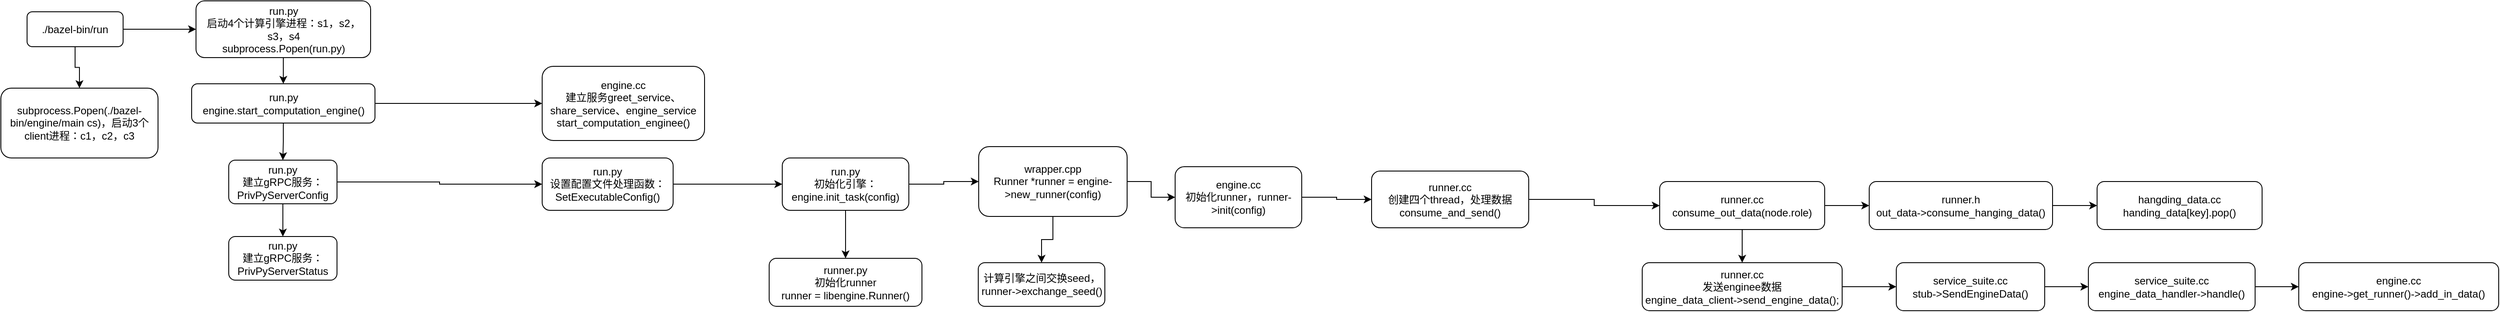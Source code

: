 <mxfile version="10.6.0" type="github"><diagram id="bzZ6AEbOESbryOhf7otm" name="Page-1"><mxGraphModel dx="965" dy="1760" grid="1" gridSize="10" guides="1" tooltips="1" connect="1" arrows="1" fold="1" page="1" pageScale="1" pageWidth="827" pageHeight="1169" math="0" shadow="0"><root><mxCell id="0"/><mxCell id="1" parent="0"/><mxCell id="yb6TzpeK1v6G_qk7ZO7s-3" value="" style="edgeStyle=orthogonalEdgeStyle;rounded=0;orthogonalLoop=1;jettySize=auto;html=1;" edge="1" parent="1" source="yb6TzpeK1v6G_qk7ZO7s-1" target="yb6TzpeK1v6G_qk7ZO7s-2"><mxGeometry relative="1" as="geometry"/></mxCell><mxCell id="yb6TzpeK1v6G_qk7ZO7s-5" value="" style="edgeStyle=orthogonalEdgeStyle;rounded=0;orthogonalLoop=1;jettySize=auto;html=1;" edge="1" parent="1" source="yb6TzpeK1v6G_qk7ZO7s-1" target="yb6TzpeK1v6G_qk7ZO7s-4"><mxGeometry relative="1" as="geometry"/></mxCell><mxCell id="yb6TzpeK1v6G_qk7ZO7s-1" value="./bazel-bin/run" style="shape=ext;rounded=1;html=1;whiteSpace=wrap;" vertex="1" parent="1"><mxGeometry x="120" y="-7.5" width="110" height="40" as="geometry"/></mxCell><mxCell id="yb6TzpeK1v6G_qk7ZO7s-4" value="&lt;span lang=&quot;EN-US&quot;&gt;subprocess.Popen(./bazel-bin/engine/main cs)，启动3个client进程：c1，c2，c3&lt;br&gt;&lt;/span&gt;" style="shape=ext;rounded=1;html=1;whiteSpace=wrap;" vertex="1" parent="1"><mxGeometry x="90" y="80" width="180" height="80" as="geometry"/></mxCell><mxCell id="yb6TzpeK1v6G_qk7ZO7s-45" value="" style="edgeStyle=orthogonalEdgeStyle;rounded=0;orthogonalLoop=1;jettySize=auto;html=1;entryX=0.5;entryY=0;entryDx=0;entryDy=0;" edge="1" parent="1" source="yb6TzpeK1v6G_qk7ZO7s-2" target="yb6TzpeK1v6G_qk7ZO7s-6"><mxGeometry relative="1" as="geometry"><mxPoint x="393" y="242.5" as="targetPoint"/></mxGeometry></mxCell><mxCell id="yb6TzpeK1v6G_qk7ZO7s-2" value="run.py&lt;br&gt;启动4个计算引擎进程：s1，s2，s3，s4&lt;br&gt;subprocess.Popen(run.py)&lt;br&gt;" style="shape=ext;rounded=1;html=1;whiteSpace=wrap;" vertex="1" parent="1"><mxGeometry x="313.5" y="-20" width="200" height="65" as="geometry"/></mxCell><mxCell id="yb6TzpeK1v6G_qk7ZO7s-47" value="" style="edgeStyle=orthogonalEdgeStyle;rounded=0;orthogonalLoop=1;jettySize=auto;html=1;" edge="1" parent="1" source="yb6TzpeK1v6G_qk7ZO7s-6" target="yb6TzpeK1v6G_qk7ZO7s-46"><mxGeometry relative="1" as="geometry"/></mxCell><mxCell id="yb6TzpeK1v6G_qk7ZO7s-48" value="" style="edgeStyle=orthogonalEdgeStyle;rounded=0;orthogonalLoop=1;jettySize=auto;html=1;" edge="1" parent="1" source="yb6TzpeK1v6G_qk7ZO7s-6" target="yb6TzpeK1v6G_qk7ZO7s-8"><mxGeometry relative="1" as="geometry"/></mxCell><mxCell id="yb6TzpeK1v6G_qk7ZO7s-6" value="run.py&lt;br&gt;engine.start_computation_engine()&lt;br&gt;" style="shape=ext;rounded=1;html=1;whiteSpace=wrap;" vertex="1" parent="1"><mxGeometry x="308.5" y="75" width="210" height="45" as="geometry"/></mxCell><mxCell id="yb6TzpeK1v6G_qk7ZO7s-46" value="engine.cc&lt;br&gt;建立服务greet_service、share_service、engine_service&lt;br&gt;start_computation_enginee()&lt;br&gt;" style="shape=ext;rounded=1;html=1;whiteSpace=wrap;" vertex="1" parent="1"><mxGeometry x="710" y="55" width="186" height="85" as="geometry"/></mxCell><mxCell id="yb6TzpeK1v6G_qk7ZO7s-11" value="" style="edgeStyle=orthogonalEdgeStyle;rounded=0;orthogonalLoop=1;jettySize=auto;html=1;" edge="1" parent="1" source="yb6TzpeK1v6G_qk7ZO7s-8" target="yb6TzpeK1v6G_qk7ZO7s-10"><mxGeometry relative="1" as="geometry"/></mxCell><mxCell id="yb6TzpeK1v6G_qk7ZO7s-13" value="" style="edgeStyle=orthogonalEdgeStyle;rounded=0;orthogonalLoop=1;jettySize=auto;html=1;" edge="1" parent="1" source="yb6TzpeK1v6G_qk7ZO7s-8" target="yb6TzpeK1v6G_qk7ZO7s-12"><mxGeometry relative="1" as="geometry"/></mxCell><mxCell id="yb6TzpeK1v6G_qk7ZO7s-8" value="run.py&lt;br&gt;建立gRPC服务：&lt;span&gt;PrivPyServerConfig&lt;/span&gt;" style="shape=ext;rounded=1;html=1;whiteSpace=wrap;" vertex="1" parent="1"><mxGeometry x="351" y="162.5" width="124" height="50" as="geometry"/></mxCell><mxCell id="yb6TzpeK1v6G_qk7ZO7s-15" value="" style="edgeStyle=orthogonalEdgeStyle;rounded=0;orthogonalLoop=1;jettySize=auto;html=1;" edge="1" parent="1" source="yb6TzpeK1v6G_qk7ZO7s-12" target="yb6TzpeK1v6G_qk7ZO7s-14"><mxGeometry relative="1" as="geometry"/></mxCell><mxCell id="yb6TzpeK1v6G_qk7ZO7s-12" value="&lt;span lang=&quot;EN-US&quot;&gt;run.py&lt;br&gt;设置配置文件处理函数：SetExecutableConfig()&lt;/span&gt;&lt;br&gt;" style="shape=ext;rounded=1;html=1;whiteSpace=wrap;" vertex="1" parent="1"><mxGeometry x="710" y="160" width="150" height="60" as="geometry"/></mxCell><mxCell id="yb6TzpeK1v6G_qk7ZO7s-17" value="" style="edgeStyle=orthogonalEdgeStyle;rounded=0;orthogonalLoop=1;jettySize=auto;html=1;" edge="1" parent="1" source="yb6TzpeK1v6G_qk7ZO7s-14" target="yb6TzpeK1v6G_qk7ZO7s-16"><mxGeometry relative="1" as="geometry"/></mxCell><mxCell id="yb6TzpeK1v6G_qk7ZO7s-19" value="" style="edgeStyle=orthogonalEdgeStyle;rounded=0;orthogonalLoop=1;jettySize=auto;html=1;" edge="1" parent="1" source="yb6TzpeK1v6G_qk7ZO7s-14" target="yb6TzpeK1v6G_qk7ZO7s-18"><mxGeometry relative="1" as="geometry"/></mxCell><mxCell id="yb6TzpeK1v6G_qk7ZO7s-14" value="&lt;span lang=&quot;EN-US&quot;&gt;run.py&lt;br&gt;初始化引擎：engine.init_task(config)&lt;/span&gt;&lt;br&gt;" style="shape=ext;rounded=1;html=1;whiteSpace=wrap;" vertex="1" parent="1"><mxGeometry x="985" y="160" width="145" height="60" as="geometry"/></mxCell><mxCell id="yb6TzpeK1v6G_qk7ZO7s-21" value="" style="edgeStyle=orthogonalEdgeStyle;rounded=0;orthogonalLoop=1;jettySize=auto;html=1;" edge="1" parent="1" source="yb6TzpeK1v6G_qk7ZO7s-18" target="yb6TzpeK1v6G_qk7ZO7s-20"><mxGeometry relative="1" as="geometry"/></mxCell><mxCell id="yb6TzpeK1v6G_qk7ZO7s-23" value="" style="edgeStyle=orthogonalEdgeStyle;rounded=0;orthogonalLoop=1;jettySize=auto;html=1;" edge="1" parent="1" source="yb6TzpeK1v6G_qk7ZO7s-18" target="yb6TzpeK1v6G_qk7ZO7s-22"><mxGeometry relative="1" as="geometry"/></mxCell><mxCell id="yb6TzpeK1v6G_qk7ZO7s-18" value="wrapper.cpp&lt;br&gt;&lt;span lang=&quot;EN-US&quot;&gt;Runner *runner = engine-&amp;gt;new_runner(config)&lt;/span&gt;" style="shape=ext;rounded=1;html=1;whiteSpace=wrap;" vertex="1" parent="1"><mxGeometry x="1210" y="147" width="170" height="80" as="geometry"/></mxCell><mxCell id="yb6TzpeK1v6G_qk7ZO7s-22" value="计算引擎之间交换seed，&lt;br/&gt;&lt;span lang=&quot;EN-US&quot;&gt;runner-&amp;gt;exchange_seed()&lt;/span&gt;" style="shape=ext;rounded=1;html=1;whiteSpace=wrap;" vertex="1" parent="1"><mxGeometry x="1209.5" y="280" width="145" height="50" as="geometry"/></mxCell><mxCell id="yb6TzpeK1v6G_qk7ZO7s-25" value="" style="edgeStyle=orthogonalEdgeStyle;rounded=0;orthogonalLoop=1;jettySize=auto;html=1;" edge="1" parent="1" source="yb6TzpeK1v6G_qk7ZO7s-20" target="yb6TzpeK1v6G_qk7ZO7s-24"><mxGeometry relative="1" as="geometry"/></mxCell><mxCell id="yb6TzpeK1v6G_qk7ZO7s-20" value="&lt;span lang=&quot;EN-US&quot;&gt;engine.cc&lt;br&gt;初始化runner，runner-&amp;gt;init(config)&lt;/span&gt;&lt;br&gt;" style="shape=ext;rounded=1;html=1;whiteSpace=wrap;" vertex="1" parent="1"><mxGeometry x="1435" y="170" width="145" height="70" as="geometry"/></mxCell><mxCell id="yb6TzpeK1v6G_qk7ZO7s-27" value="" style="edgeStyle=orthogonalEdgeStyle;rounded=0;orthogonalLoop=1;jettySize=auto;html=1;" edge="1" parent="1" source="yb6TzpeK1v6G_qk7ZO7s-24" target="yb6TzpeK1v6G_qk7ZO7s-26"><mxGeometry relative="1" as="geometry"/></mxCell><mxCell id="yb6TzpeK1v6G_qk7ZO7s-24" value="&lt;span lang=&quot;EN-US&quot;&gt;runner.cc&lt;br&gt;创建四个thread，处理数据&lt;/span&gt;&lt;span&gt;consume_and_send()&lt;/span&gt;" style="shape=ext;rounded=1;html=1;whiteSpace=wrap;" vertex="1" parent="1"><mxGeometry x="1660" y="175" width="180" height="65" as="geometry"/></mxCell><mxCell id="yb6TzpeK1v6G_qk7ZO7s-29" value="" style="edgeStyle=orthogonalEdgeStyle;rounded=0;orthogonalLoop=1;jettySize=auto;html=1;" edge="1" parent="1" source="yb6TzpeK1v6G_qk7ZO7s-26" target="yb6TzpeK1v6G_qk7ZO7s-28"><mxGeometry relative="1" as="geometry"/></mxCell><mxCell id="yb6TzpeK1v6G_qk7ZO7s-41" value="" style="edgeStyle=orthogonalEdgeStyle;rounded=0;orthogonalLoop=1;jettySize=auto;html=1;" edge="1" parent="1" source="yb6TzpeK1v6G_qk7ZO7s-26" target="yb6TzpeK1v6G_qk7ZO7s-40"><mxGeometry relative="1" as="geometry"/></mxCell><mxCell id="yb6TzpeK1v6G_qk7ZO7s-26" value="runner.cc&lt;br&gt;&lt;span&gt;consume_out_data(node.role)&lt;/span&gt;" style="shape=ext;rounded=1;html=1;whiteSpace=wrap;" vertex="1" parent="1"><mxGeometry x="1990" y="187" width="189" height="55" as="geometry"/></mxCell><mxCell id="yb6TzpeK1v6G_qk7ZO7s-43" value="" style="edgeStyle=orthogonalEdgeStyle;rounded=0;orthogonalLoop=1;jettySize=auto;html=1;" edge="1" parent="1" source="yb6TzpeK1v6G_qk7ZO7s-40" target="yb6TzpeK1v6G_qk7ZO7s-42"><mxGeometry relative="1" as="geometry"/></mxCell><mxCell id="yb6TzpeK1v6G_qk7ZO7s-40" value="runner.h&lt;br&gt;&lt;span&gt;out_data-&amp;gt;consume_hanging_data()&lt;/span&gt;" style="shape=ext;rounded=1;html=1;whiteSpace=wrap;" vertex="1" parent="1"><mxGeometry x="2230" y="187" width="210" height="55" as="geometry"/></mxCell><mxCell id="yb6TzpeK1v6G_qk7ZO7s-42" value="hangding_data.cc&lt;br&gt;handing_data[key].pop()&lt;br&gt;" style="shape=ext;rounded=1;html=1;whiteSpace=wrap;" vertex="1" parent="1"><mxGeometry x="2491" y="187" width="189" height="55" as="geometry"/></mxCell><mxCell id="yb6TzpeK1v6G_qk7ZO7s-35" value="" style="edgeStyle=orthogonalEdgeStyle;rounded=0;orthogonalLoop=1;jettySize=auto;html=1;" edge="1" parent="1" source="yb6TzpeK1v6G_qk7ZO7s-28" target="yb6TzpeK1v6G_qk7ZO7s-34"><mxGeometry relative="1" as="geometry"/></mxCell><mxCell id="yb6TzpeK1v6G_qk7ZO7s-28" value="runner.cc&lt;br&gt;发送enginee数据&lt;br&gt;&lt;span&gt;engine_data_client&lt;/span&gt;&lt;span&gt;-&amp;gt;&lt;/span&gt;&lt;span&gt;send_engine_data(&lt;/span&gt;&lt;span&gt;);&lt;/span&gt;&lt;span&gt;&lt;br&gt;&lt;/span&gt;" style="shape=ext;rounded=1;html=1;whiteSpace=wrap;" vertex="1" parent="1"><mxGeometry x="1970" y="280" width="229" height="55" as="geometry"/></mxCell><mxCell id="yb6TzpeK1v6G_qk7ZO7s-37" value="" style="edgeStyle=orthogonalEdgeStyle;rounded=0;orthogonalLoop=1;jettySize=auto;html=1;" edge="1" parent="1" source="yb6TzpeK1v6G_qk7ZO7s-34" target="yb6TzpeK1v6G_qk7ZO7s-36"><mxGeometry relative="1" as="geometry"/></mxCell><mxCell id="yb6TzpeK1v6G_qk7ZO7s-34" value="&lt;span&gt;service_suite.cc&lt;br&gt;stub-&amp;gt;SendEngineData()&lt;br&gt;&lt;/span&gt;" style="shape=ext;rounded=1;html=1;whiteSpace=wrap;" vertex="1" parent="1"><mxGeometry x="2261" y="280" width="170" height="55" as="geometry"/></mxCell><mxCell id="yb6TzpeK1v6G_qk7ZO7s-39" value="" style="edgeStyle=orthogonalEdgeStyle;rounded=0;orthogonalLoop=1;jettySize=auto;html=1;" edge="1" parent="1" source="yb6TzpeK1v6G_qk7ZO7s-36" target="yb6TzpeK1v6G_qk7ZO7s-38"><mxGeometry relative="1" as="geometry"/></mxCell><mxCell id="yb6TzpeK1v6G_qk7ZO7s-36" value="&lt;span&gt;service_suite.cc&lt;br&gt;engine_data_handler-&amp;gt;handle()&lt;br&gt;&lt;/span&gt;" style="shape=ext;rounded=1;html=1;whiteSpace=wrap;" vertex="1" parent="1"><mxGeometry x="2481" y="280" width="191" height="55" as="geometry"/></mxCell><mxCell id="yb6TzpeK1v6G_qk7ZO7s-38" value="&lt;span&gt;engine.cc&lt;br&gt;engine-&amp;gt;get_runner()-&amp;gt;add_in_data()&lt;br&gt;&lt;/span&gt;" style="shape=ext;rounded=1;html=1;whiteSpace=wrap;" vertex="1" parent="1"><mxGeometry x="2722" y="280" width="229" height="55" as="geometry"/></mxCell><mxCell id="yb6TzpeK1v6G_qk7ZO7s-16" value="&lt;span lang=&quot;EN-US&quot;&gt;runner.py&lt;br&gt;初始化runner&lt;br&gt;&lt;/span&gt;&lt;span lang=&quot;EN-US&quot;&gt;runner = libengine.Runner()&lt;/span&gt;&lt;br&gt;" style="shape=ext;rounded=1;html=1;whiteSpace=wrap;" vertex="1" parent="1"><mxGeometry x="970" y="275" width="175" height="55" as="geometry"/></mxCell><mxCell id="yb6TzpeK1v6G_qk7ZO7s-10" value="run.py&lt;br&gt;建立gRPC服务：&lt;span&gt;PrivPyServerStatus&lt;/span&gt;" style="shape=ext;rounded=1;html=1;whiteSpace=wrap;" vertex="1" parent="1"><mxGeometry x="351" y="250" width="124" height="50" as="geometry"/></mxCell></root></mxGraphModel></diagram></mxfile>